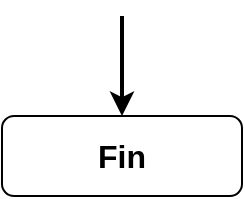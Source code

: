 <mxfile version="20.3.0" type="device"><diagram id="Xm3Xif0_Qbysj1fGRlWL" name="Page-1"><mxGraphModel dx="1102" dy="685" grid="1" gridSize="10" guides="1" tooltips="1" connect="1" arrows="1" fold="1" page="1" pageScale="1" pageWidth="827" pageHeight="1169" math="0" shadow="0"><root><mxCell id="0"/><mxCell id="1" parent="0"/><mxCell id="4h-6taxNOFIYYgDZhyb9-2" value="&lt;font style=&quot;font-size: 16px;&quot;&gt;&lt;b&gt;Fin&lt;/b&gt;&lt;/font&gt;" style="rounded=1;whiteSpace=wrap;html=1;" vertex="1" parent="1"><mxGeometry x="354" y="100" width="120" height="40" as="geometry"/></mxCell><mxCell id="4h-6taxNOFIYYgDZhyb9-4" value="" style="endArrow=classic;html=1;rounded=0;entryX=0.5;entryY=0;entryDx=0;entryDy=0;strokeWidth=2;" edge="1" parent="1" target="4h-6taxNOFIYYgDZhyb9-2"><mxGeometry width="50" height="50" relative="1" as="geometry"><mxPoint x="414" y="50" as="sourcePoint"/><mxPoint x="440" y="330" as="targetPoint"/></mxGeometry></mxCell></root></mxGraphModel></diagram></mxfile>